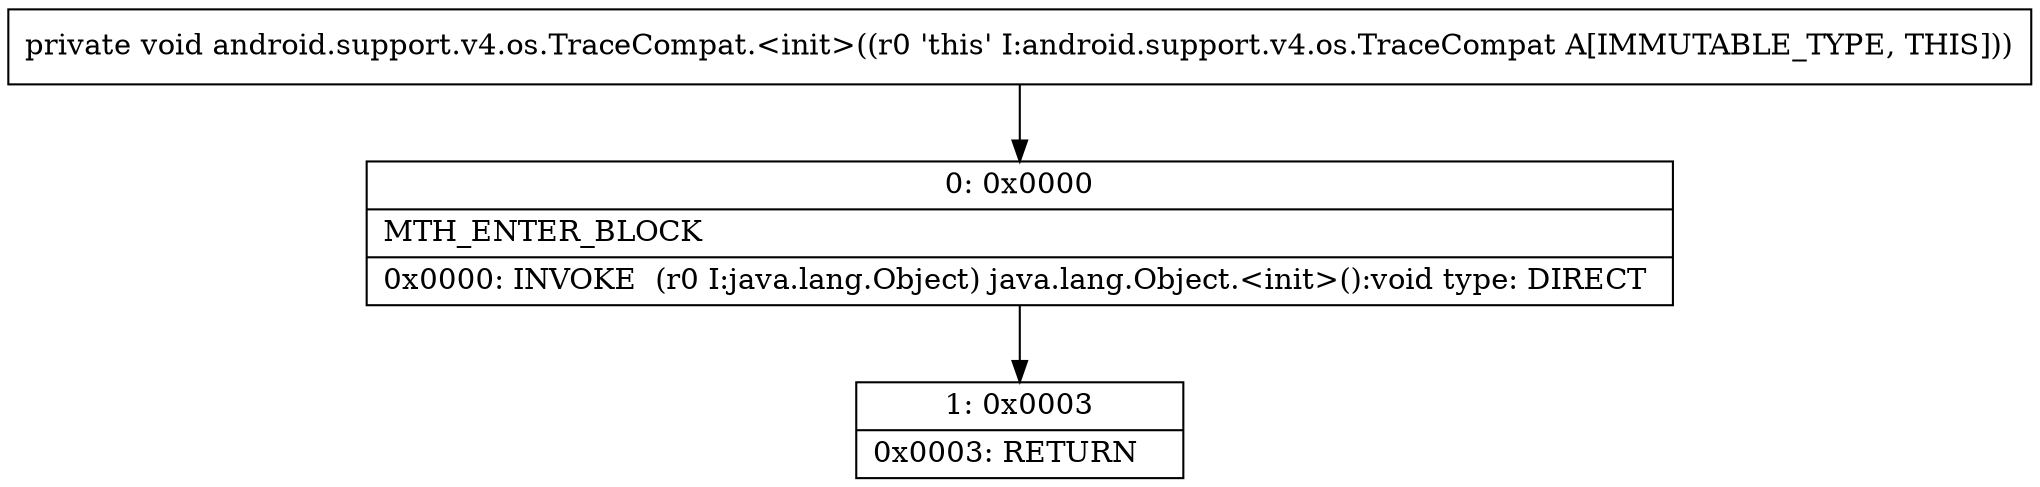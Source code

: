 digraph "CFG forandroid.support.v4.os.TraceCompat.\<init\>()V" {
Node_0 [shape=record,label="{0\:\ 0x0000|MTH_ENTER_BLOCK\l|0x0000: INVOKE  (r0 I:java.lang.Object) java.lang.Object.\<init\>():void type: DIRECT \l}"];
Node_1 [shape=record,label="{1\:\ 0x0003|0x0003: RETURN   \l}"];
MethodNode[shape=record,label="{private void android.support.v4.os.TraceCompat.\<init\>((r0 'this' I:android.support.v4.os.TraceCompat A[IMMUTABLE_TYPE, THIS])) }"];
MethodNode -> Node_0;
Node_0 -> Node_1;
}

